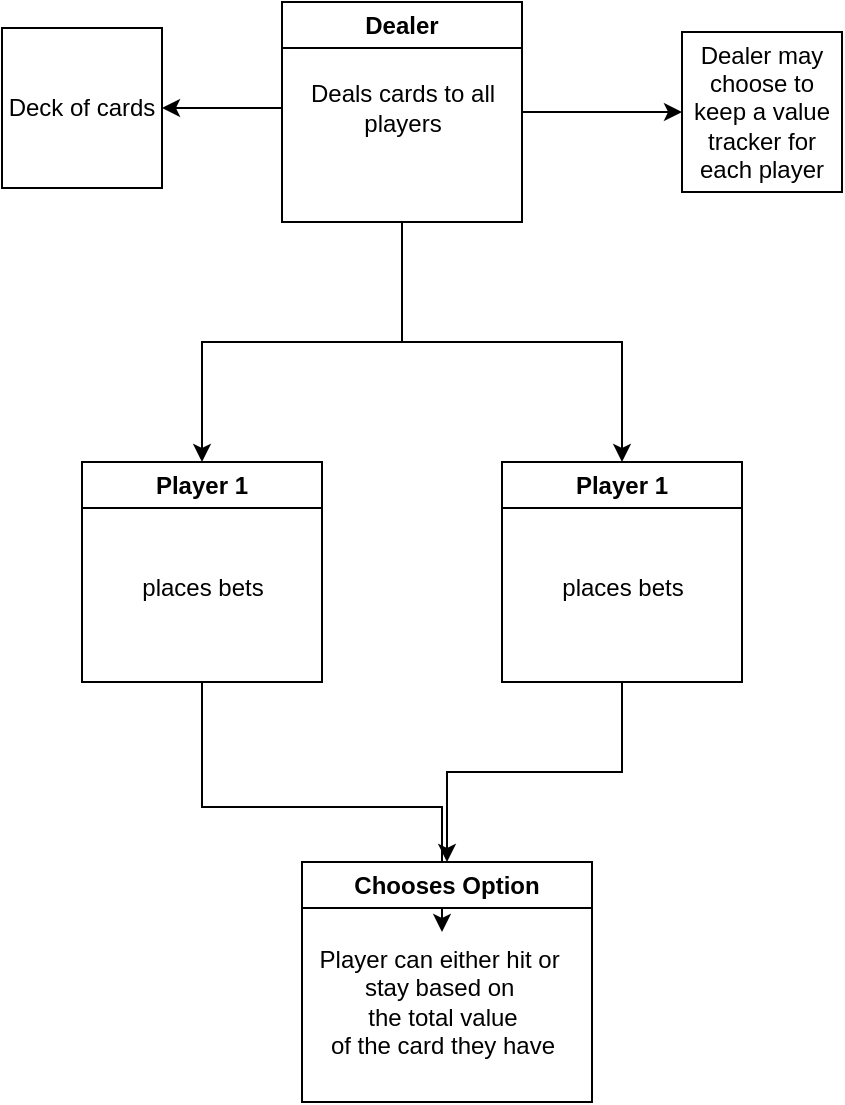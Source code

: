 <mxfile version="21.7.5" type="github">
  <diagram name="Page-1" id="7HI9P-2HQaYLeCnRzT-y">
    <mxGraphModel dx="954" dy="589" grid="1" gridSize="10" guides="1" tooltips="1" connect="1" arrows="1" fold="1" page="1" pageScale="1" pageWidth="850" pageHeight="1100" math="0" shadow="0">
      <root>
        <mxCell id="0" />
        <mxCell id="1" parent="0" />
        <mxCell id="q1-szOMvnke4BaBS3-Xf-8" style="edgeStyle=orthogonalEdgeStyle;rounded=0;orthogonalLoop=1;jettySize=auto;html=1;" edge="1" parent="1" source="q1-szOMvnke4BaBS3-Xf-1" target="q1-szOMvnke4BaBS3-Xf-5">
          <mxGeometry relative="1" as="geometry" />
        </mxCell>
        <mxCell id="q1-szOMvnke4BaBS3-Xf-1" value="Player 1" style="swimlane;whiteSpace=wrap;html=1;" vertex="1" parent="1">
          <mxGeometry x="80" y="280" width="120" height="110" as="geometry" />
        </mxCell>
        <mxCell id="q1-szOMvnke4BaBS3-Xf-3" style="edgeStyle=orthogonalEdgeStyle;rounded=0;orthogonalLoop=1;jettySize=auto;html=1;entryX=0.5;entryY=0;entryDx=0;entryDy=0;" edge="1" parent="1" source="q1-szOMvnke4BaBS3-Xf-2" target="q1-szOMvnke4BaBS3-Xf-1">
          <mxGeometry relative="1" as="geometry" />
        </mxCell>
        <mxCell id="q1-szOMvnke4BaBS3-Xf-14" style="edgeStyle=orthogonalEdgeStyle;rounded=0;orthogonalLoop=1;jettySize=auto;html=1;" edge="1" parent="1" source="q1-szOMvnke4BaBS3-Xf-2" target="q1-szOMvnke4BaBS3-Xf-10">
          <mxGeometry relative="1" as="geometry" />
        </mxCell>
        <mxCell id="q1-szOMvnke4BaBS3-Xf-17" style="edgeStyle=orthogonalEdgeStyle;rounded=0;orthogonalLoop=1;jettySize=auto;html=1;entryX=0;entryY=0.5;entryDx=0;entryDy=0;" edge="1" parent="1" source="q1-szOMvnke4BaBS3-Xf-2" target="q1-szOMvnke4BaBS3-Xf-16">
          <mxGeometry relative="1" as="geometry" />
        </mxCell>
        <mxCell id="q1-szOMvnke4BaBS3-Xf-2" value="Dealer" style="swimlane;whiteSpace=wrap;html=1;" vertex="1" parent="1">
          <mxGeometry x="180" y="50" width="120" height="110" as="geometry" />
        </mxCell>
        <mxCell id="q1-szOMvnke4BaBS3-Xf-4" value="Chooses Option" style="swimlane;whiteSpace=wrap;html=1;" vertex="1" parent="1">
          <mxGeometry x="190" y="480" width="145" height="120" as="geometry" />
        </mxCell>
        <mxCell id="q1-szOMvnke4BaBS3-Xf-5" value="&lt;div&gt;Player can either hit or&amp;nbsp;&lt;/div&gt;&lt;div&gt;stay based on&amp;nbsp;&lt;/div&gt;&lt;div&gt;the total value &lt;br&gt;&lt;/div&gt;of the card they have" style="text;html=1;align=center;verticalAlign=middle;resizable=0;points=[];autosize=1;strokeColor=none;fillColor=none;" vertex="1" parent="q1-szOMvnke4BaBS3-Xf-4">
          <mxGeometry x="-5" y="35" width="150" height="70" as="geometry" />
        </mxCell>
        <mxCell id="q1-szOMvnke4BaBS3-Xf-13" style="edgeStyle=orthogonalEdgeStyle;rounded=0;orthogonalLoop=1;jettySize=auto;html=1;" edge="1" parent="1" source="q1-szOMvnke4BaBS3-Xf-10" target="q1-szOMvnke4BaBS3-Xf-4">
          <mxGeometry relative="1" as="geometry" />
        </mxCell>
        <mxCell id="q1-szOMvnke4BaBS3-Xf-10" value="Player 1" style="swimlane;whiteSpace=wrap;html=1;" vertex="1" parent="1">
          <mxGeometry x="290" y="280" width="120" height="110" as="geometry" />
        </mxCell>
        <mxCell id="q1-szOMvnke4BaBS3-Xf-20" value="places bets" style="text;html=1;align=center;verticalAlign=middle;resizable=0;points=[];autosize=1;strokeColor=none;fillColor=none;" vertex="1" parent="q1-szOMvnke4BaBS3-Xf-10">
          <mxGeometry x="20" y="48" width="80" height="30" as="geometry" />
        </mxCell>
        <mxCell id="q1-szOMvnke4BaBS3-Xf-16" value="Dealer may choose to keep a value tracker for each player" style="whiteSpace=wrap;html=1;aspect=fixed;" vertex="1" parent="1">
          <mxGeometry x="380" y="65" width="80" height="80" as="geometry" />
        </mxCell>
        <mxCell id="q1-szOMvnke4BaBS3-Xf-22" style="edgeStyle=orthogonalEdgeStyle;rounded=0;orthogonalLoop=1;jettySize=auto;html=1;" edge="1" parent="1" source="q1-szOMvnke4BaBS3-Xf-18" target="q1-szOMvnke4BaBS3-Xf-21">
          <mxGeometry relative="1" as="geometry" />
        </mxCell>
        <mxCell id="q1-szOMvnke4BaBS3-Xf-18" value="&lt;div&gt;Deals cards to all&lt;/div&gt;&lt;div&gt;players&lt;/div&gt;" style="text;html=1;align=center;verticalAlign=middle;resizable=0;points=[];autosize=1;strokeColor=none;fillColor=none;" vertex="1" parent="1">
          <mxGeometry x="180" y="83" width="120" height="40" as="geometry" />
        </mxCell>
        <mxCell id="q1-szOMvnke4BaBS3-Xf-19" value="places bets" style="text;html=1;align=center;verticalAlign=middle;resizable=0;points=[];autosize=1;strokeColor=none;fillColor=none;" vertex="1" parent="1">
          <mxGeometry x="100" y="328" width="80" height="30" as="geometry" />
        </mxCell>
        <mxCell id="q1-szOMvnke4BaBS3-Xf-21" value="&lt;div&gt;Deck of cards&lt;/div&gt;" style="whiteSpace=wrap;html=1;aspect=fixed;" vertex="1" parent="1">
          <mxGeometry x="40" y="63" width="80" height="80" as="geometry" />
        </mxCell>
      </root>
    </mxGraphModel>
  </diagram>
</mxfile>
